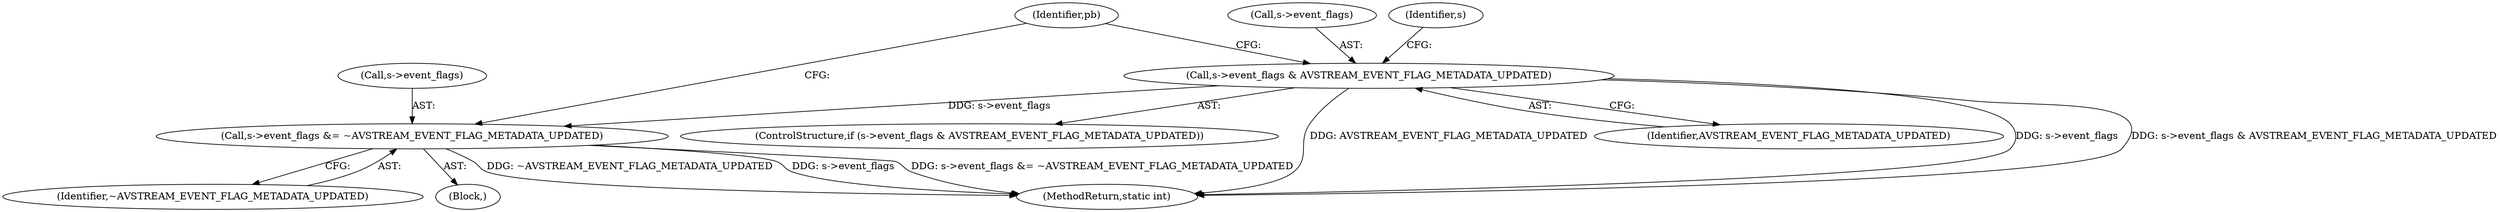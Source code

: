digraph "0_FFmpeg_6b67d7f05918f7a1ee8fc6ff21355d7e8736aa10@pointer" {
"1000366" [label="(Call,s->event_flags & AVSTREAM_EVENT_FLAG_METADATA_UPDATED)"];
"1000375" [label="(Call,s->event_flags &= ~AVSTREAM_EVENT_FLAG_METADATA_UPDATED)"];
"1000376" [label="(Call,s->event_flags)"];
"1000381" [label="(Identifier,pb)"];
"1000370" [label="(Identifier,AVSTREAM_EVENT_FLAG_METADATA_UPDATED)"];
"1000371" [label="(Block,)"];
"1000365" [label="(ControlStructure,if (s->event_flags & AVSTREAM_EVENT_FLAG_METADATA_UPDATED))"];
"1000950" [label="(MethodReturn,static int)"];
"1000379" [label="(Identifier,~AVSTREAM_EVENT_FLAG_METADATA_UPDATED)"];
"1000366" [label="(Call,s->event_flags & AVSTREAM_EVENT_FLAG_METADATA_UPDATED)"];
"1000375" [label="(Call,s->event_flags &= ~AVSTREAM_EVENT_FLAG_METADATA_UPDATED)"];
"1000367" [label="(Call,s->event_flags)"];
"1000373" [label="(Identifier,s)"];
"1000366" -> "1000365"  [label="AST: "];
"1000366" -> "1000370"  [label="CFG: "];
"1000367" -> "1000366"  [label="AST: "];
"1000370" -> "1000366"  [label="AST: "];
"1000373" -> "1000366"  [label="CFG: "];
"1000381" -> "1000366"  [label="CFG: "];
"1000366" -> "1000950"  [label="DDG: AVSTREAM_EVENT_FLAG_METADATA_UPDATED"];
"1000366" -> "1000950"  [label="DDG: s->event_flags"];
"1000366" -> "1000950"  [label="DDG: s->event_flags & AVSTREAM_EVENT_FLAG_METADATA_UPDATED"];
"1000366" -> "1000375"  [label="DDG: s->event_flags"];
"1000375" -> "1000371"  [label="AST: "];
"1000375" -> "1000379"  [label="CFG: "];
"1000376" -> "1000375"  [label="AST: "];
"1000379" -> "1000375"  [label="AST: "];
"1000381" -> "1000375"  [label="CFG: "];
"1000375" -> "1000950"  [label="DDG: s->event_flags"];
"1000375" -> "1000950"  [label="DDG: s->event_flags &= ~AVSTREAM_EVENT_FLAG_METADATA_UPDATED"];
"1000375" -> "1000950"  [label="DDG: ~AVSTREAM_EVENT_FLAG_METADATA_UPDATED"];
}
